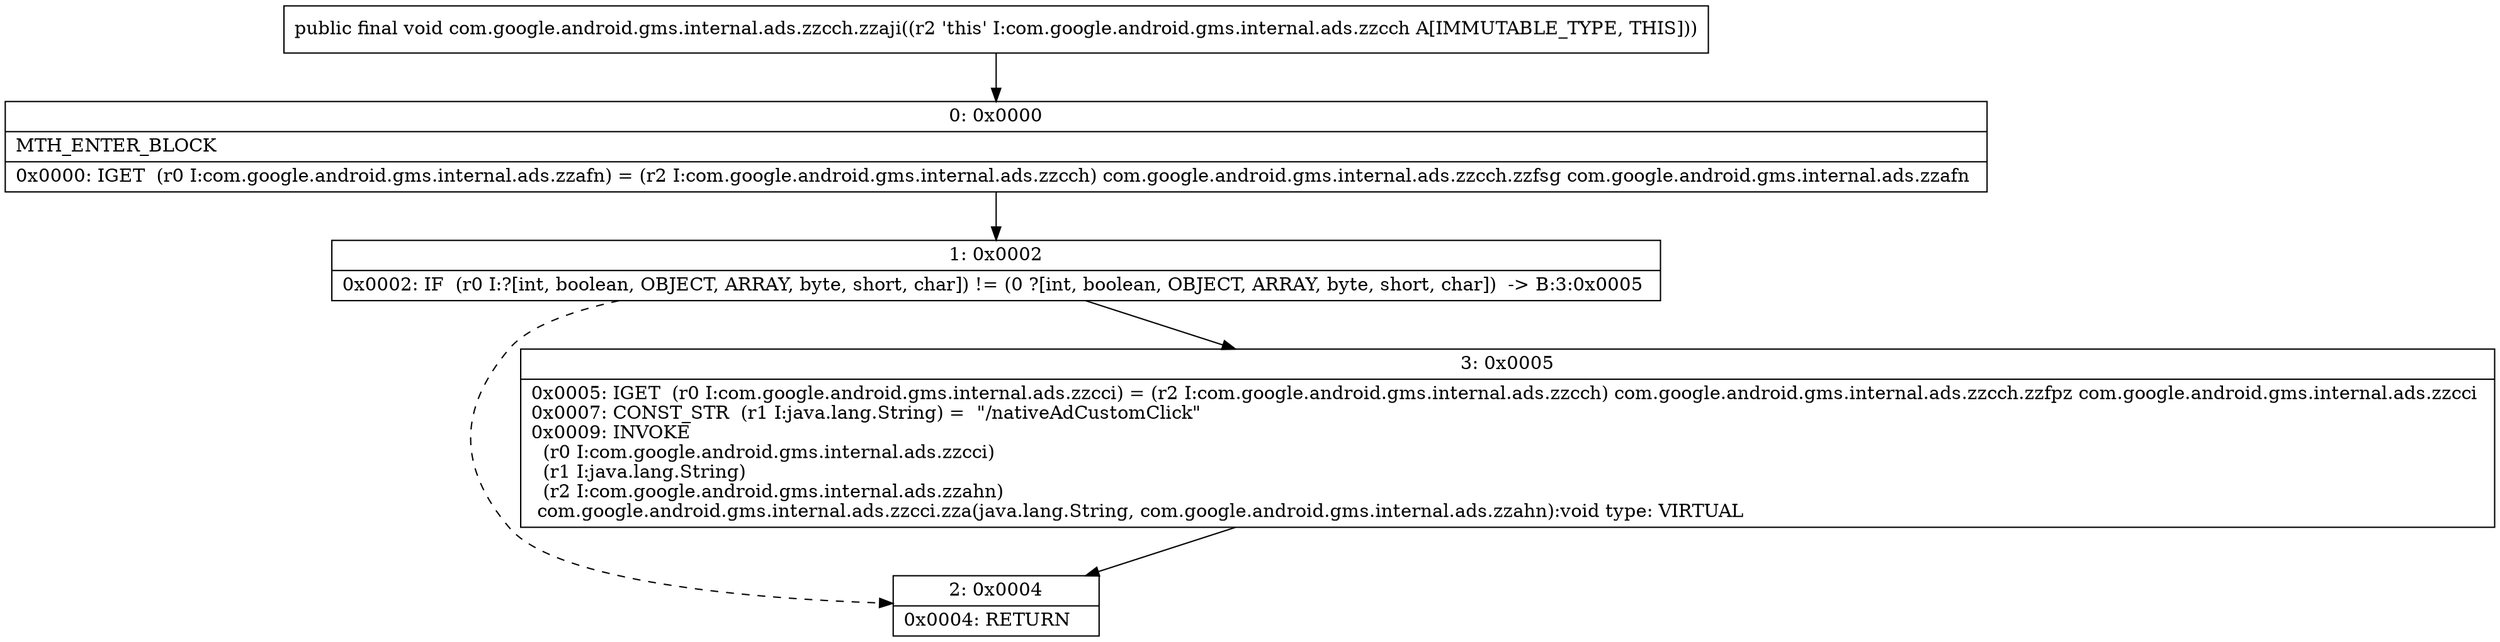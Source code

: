 digraph "CFG forcom.google.android.gms.internal.ads.zzcch.zzaji()V" {
Node_0 [shape=record,label="{0\:\ 0x0000|MTH_ENTER_BLOCK\l|0x0000: IGET  (r0 I:com.google.android.gms.internal.ads.zzafn) = (r2 I:com.google.android.gms.internal.ads.zzcch) com.google.android.gms.internal.ads.zzcch.zzfsg com.google.android.gms.internal.ads.zzafn \l}"];
Node_1 [shape=record,label="{1\:\ 0x0002|0x0002: IF  (r0 I:?[int, boolean, OBJECT, ARRAY, byte, short, char]) != (0 ?[int, boolean, OBJECT, ARRAY, byte, short, char])  \-\> B:3:0x0005 \l}"];
Node_2 [shape=record,label="{2\:\ 0x0004|0x0004: RETURN   \l}"];
Node_3 [shape=record,label="{3\:\ 0x0005|0x0005: IGET  (r0 I:com.google.android.gms.internal.ads.zzcci) = (r2 I:com.google.android.gms.internal.ads.zzcch) com.google.android.gms.internal.ads.zzcch.zzfpz com.google.android.gms.internal.ads.zzcci \l0x0007: CONST_STR  (r1 I:java.lang.String) =  \"\/nativeAdCustomClick\" \l0x0009: INVOKE  \l  (r0 I:com.google.android.gms.internal.ads.zzcci)\l  (r1 I:java.lang.String)\l  (r2 I:com.google.android.gms.internal.ads.zzahn)\l com.google.android.gms.internal.ads.zzcci.zza(java.lang.String, com.google.android.gms.internal.ads.zzahn):void type: VIRTUAL \l}"];
MethodNode[shape=record,label="{public final void com.google.android.gms.internal.ads.zzcch.zzaji((r2 'this' I:com.google.android.gms.internal.ads.zzcch A[IMMUTABLE_TYPE, THIS])) }"];
MethodNode -> Node_0;
Node_0 -> Node_1;
Node_1 -> Node_2[style=dashed];
Node_1 -> Node_3;
Node_3 -> Node_2;
}

